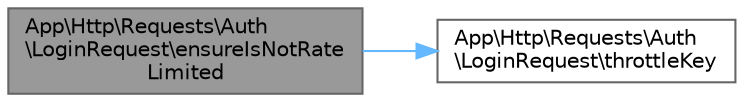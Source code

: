 digraph "App\Http\Requests\Auth\LoginRequest\ensureIsNotRateLimited"
{
 // LATEX_PDF_SIZE
  bgcolor="transparent";
  edge [fontname=Helvetica,fontsize=10,labelfontname=Helvetica,labelfontsize=10];
  node [fontname=Helvetica,fontsize=10,shape=box,height=0.2,width=0.4];
  rankdir="LR";
  Node1 [id="Node000001",label="App\\Http\\Requests\\Auth\l\\LoginRequest\\ensureIsNotRate\lLimited",height=0.2,width=0.4,color="gray40", fillcolor="grey60", style="filled", fontcolor="black",tooltip=" "];
  Node1 -> Node2 [id="edge2_Node000001_Node000002",color="steelblue1",style="solid",tooltip=" "];
  Node2 [id="Node000002",label="App\\Http\\Requests\\Auth\l\\LoginRequest\\throttleKey",height=0.2,width=0.4,color="grey40", fillcolor="white", style="filled",URL="$class_app_1_1_http_1_1_requests_1_1_auth_1_1_login_request.html#aea2a6943931bedd74179057a5d67bb5c",tooltip=" "];
}
